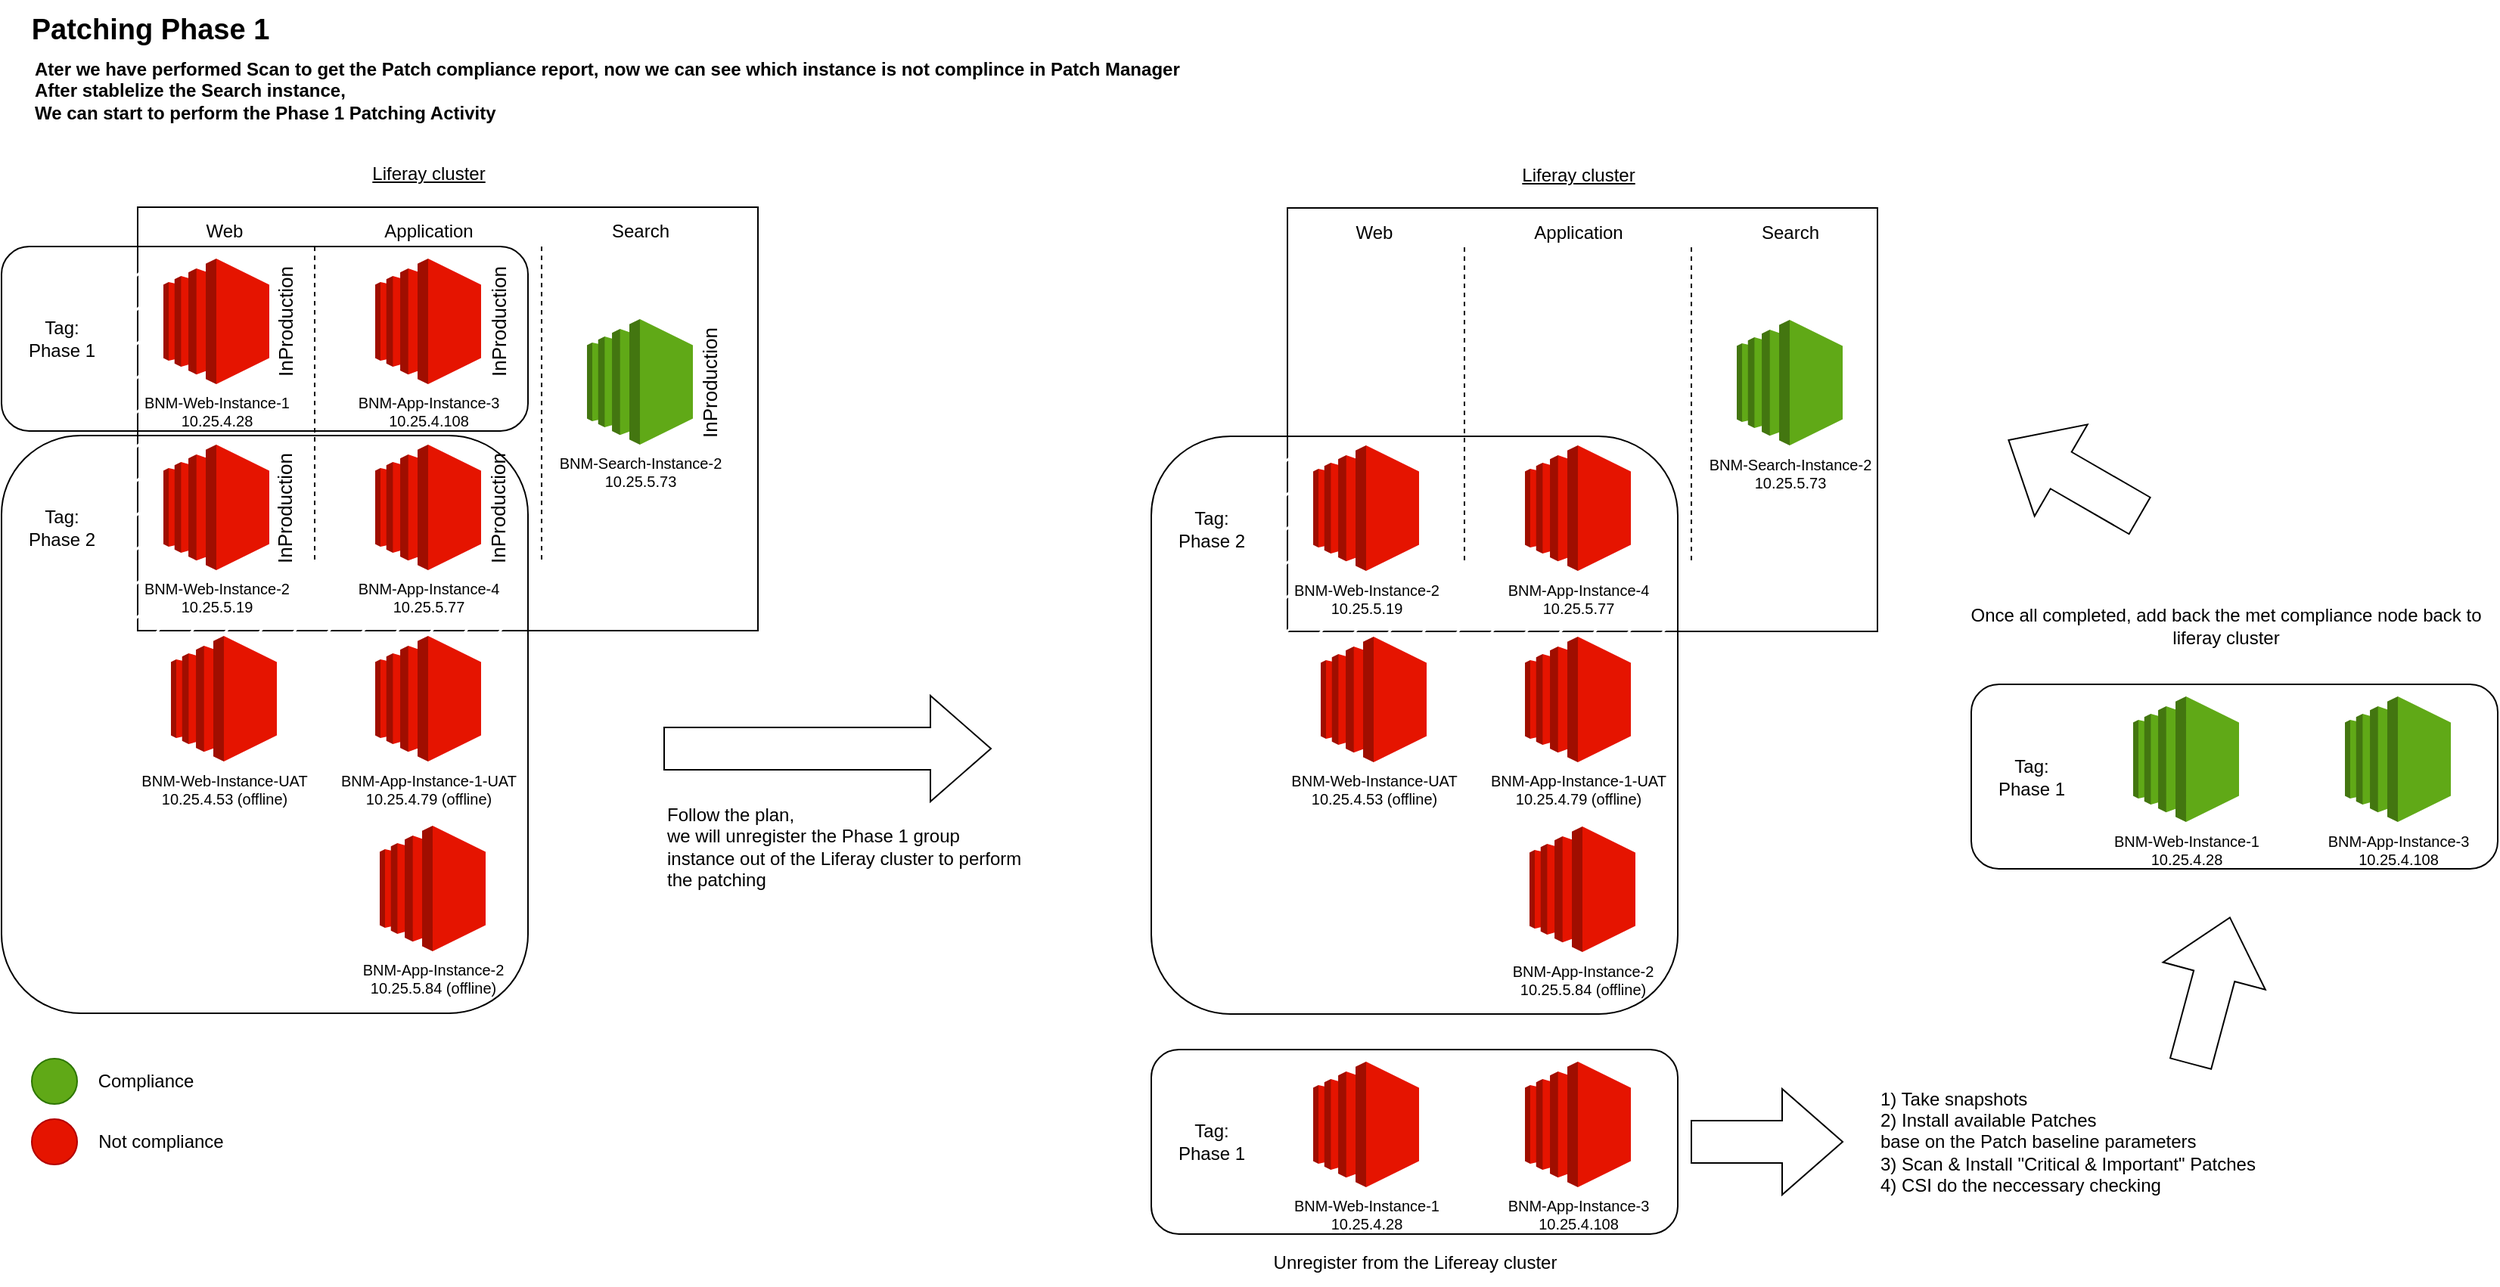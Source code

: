 <mxfile version="22.0.1" type="github">
  <diagram name="Page-1" id="cm9vaiCRCYiuwpOqDOg_">
    <mxGraphModel dx="1655" dy="920" grid="1" gridSize="10" guides="1" tooltips="1" connect="1" arrows="1" fold="1" page="1" pageScale="1" pageWidth="850" pageHeight="1100" math="0" shadow="0">
      <root>
        <mxCell id="0" />
        <mxCell id="1" parent="0" />
        <mxCell id="6DcNujYjxV_RoPzoqIRg-31" value="Ater we have performed Scan to get the Patch compliance report, now we can see which instance is not complince in Patch Manager&lt;br&gt;After stablelize the Search instance,&amp;nbsp;&lt;br&gt;We can start to perform the Phase 1 Patching Activity" style="text;html=1;align=left;verticalAlign=middle;resizable=0;points=[];autosize=1;strokeColor=none;fillColor=none;fontStyle=1" vertex="1" parent="1">
          <mxGeometry x="40" y="60" width="780" height="60" as="geometry" />
        </mxCell>
        <mxCell id="6DcNujYjxV_RoPzoqIRg-32" value="Patching Phase 1" style="text;html=1;align=center;verticalAlign=middle;resizable=0;points=[];autosize=1;strokeColor=none;fillColor=none;fontStyle=1;fontSize=19;" vertex="1" parent="1">
          <mxGeometry x="28" y="30" width="180" height="40" as="geometry" />
        </mxCell>
        <mxCell id="6DcNujYjxV_RoPzoqIRg-36" value="" style="ellipse;whiteSpace=wrap;html=1;aspect=fixed;fillColor=#60a917;fontColor=#ffffff;strokeColor=#2D7600;" vertex="1" parent="1">
          <mxGeometry x="40" y="730" width="30" height="30" as="geometry" />
        </mxCell>
        <mxCell id="6DcNujYjxV_RoPzoqIRg-37" value="" style="ellipse;whiteSpace=wrap;html=1;aspect=fixed;fillColor=#e51400;fontColor=#ffffff;strokeColor=#B20000;" vertex="1" parent="1">
          <mxGeometry x="40" y="770" width="30" height="30" as="geometry" />
        </mxCell>
        <mxCell id="6DcNujYjxV_RoPzoqIRg-42" value="Compliance" style="text;html=1;align=center;verticalAlign=middle;resizable=0;points=[];autosize=1;strokeColor=none;fillColor=none;" vertex="1" parent="1">
          <mxGeometry x="70" y="730" width="90" height="30" as="geometry" />
        </mxCell>
        <mxCell id="6DcNujYjxV_RoPzoqIRg-43" value="Not compliance" style="text;html=1;align=center;verticalAlign=middle;resizable=0;points=[];autosize=1;strokeColor=none;fillColor=none;" vertex="1" parent="1">
          <mxGeometry x="70" y="770" width="110" height="30" as="geometry" />
        </mxCell>
        <mxCell id="6DcNujYjxV_RoPzoqIRg-136" value="" style="rounded=0;whiteSpace=wrap;html=1;" vertex="1" parent="1">
          <mxGeometry x="110" y="167" width="410" height="280" as="geometry" />
        </mxCell>
        <mxCell id="6DcNujYjxV_RoPzoqIRg-137" value="" style="endArrow=none;dashed=1;html=1;rounded=0;shadow=0;" edge="1" parent="1">
          <mxGeometry width="50" height="50" relative="1" as="geometry">
            <mxPoint x="377" y="400" as="sourcePoint" />
            <mxPoint x="377" y="190" as="targetPoint" />
          </mxGeometry>
        </mxCell>
        <mxCell id="6DcNujYjxV_RoPzoqIRg-138" value="Web" style="text;html=1;align=center;verticalAlign=middle;resizable=0;points=[];autosize=1;strokeColor=none;fillColor=none;shadow=0;" vertex="1" parent="1">
          <mxGeometry x="142" y="168" width="50" height="30" as="geometry" />
        </mxCell>
        <mxCell id="6DcNujYjxV_RoPzoqIRg-139" value="Application" style="text;html=1;align=center;verticalAlign=middle;resizable=0;points=[];autosize=1;strokeColor=none;fillColor=none;shadow=0;" vertex="1" parent="1">
          <mxGeometry x="262" y="168" width="80" height="30" as="geometry" />
        </mxCell>
        <mxCell id="6DcNujYjxV_RoPzoqIRg-140" value="Search" style="text;html=1;align=center;verticalAlign=middle;resizable=0;points=[];autosize=1;strokeColor=none;fillColor=none;shadow=0;" vertex="1" parent="1">
          <mxGeometry x="412" y="168" width="60" height="30" as="geometry" />
        </mxCell>
        <mxCell id="6DcNujYjxV_RoPzoqIRg-141" value="&lt;font color=&quot;#000000&quot;&gt;BNM-Search-Instance-2&lt;br&gt;10.25.5.73&lt;/font&gt;" style="outlineConnect=0;dashed=0;verticalLabelPosition=bottom;verticalAlign=top;align=center;html=1;shape=mxgraph.aws3.ec2;fillColor=#60a917;shadow=0;fontSize=10;fontColor=#ffffff;strokeColor=#2D7600;" vertex="1" parent="1">
          <mxGeometry x="407" y="241" width="70" height="83" as="geometry" />
        </mxCell>
        <mxCell id="6DcNujYjxV_RoPzoqIRg-144" value="Liferay cluster" style="text;html=1;align=center;verticalAlign=middle;resizable=0;points=[];autosize=1;strokeColor=none;fillColor=none;fontStyle=4" vertex="1" parent="1">
          <mxGeometry x="252" y="130" width="100" height="30" as="geometry" />
        </mxCell>
        <mxCell id="6DcNujYjxV_RoPzoqIRg-145" value="" style="rounded=1;whiteSpace=wrap;html=1;fillStyle=hatch;" vertex="1" parent="1">
          <mxGeometry x="20" y="193" width="348" height="122" as="geometry" />
        </mxCell>
        <mxCell id="6DcNujYjxV_RoPzoqIRg-146" value="BNM-Web-Instance-1&lt;br&gt;10.25.4.28" style="outlineConnect=0;dashed=0;verticalLabelPosition=bottom;verticalAlign=top;align=center;html=1;shape=mxgraph.aws3.ec2;fillColor=#e51400;shadow=0;fontSize=10;fontColor=#000000;strokeColor=#B20000;labelBorderColor=none;" vertex="1" parent="1">
          <mxGeometry x="127" y="201" width="70" height="83" as="geometry" />
        </mxCell>
        <mxCell id="6DcNujYjxV_RoPzoqIRg-147" value="BNM-App-Instance-3&lt;br&gt;10.25.4.108" style="outlineConnect=0;dashed=0;verticalLabelPosition=bottom;verticalAlign=top;align=center;html=1;shape=mxgraph.aws3.ec2;fillColor=#e51400;shadow=0;fontSize=10;fontColor=#000000;strokeColor=#B20000;labelBorderColor=none;" vertex="1" parent="1">
          <mxGeometry x="267" y="201" width="70" height="83" as="geometry" />
        </mxCell>
        <mxCell id="6DcNujYjxV_RoPzoqIRg-148" value="" style="rounded=1;whiteSpace=wrap;html=1;labelBorderColor=none;fillStyle=hatch;" vertex="1" parent="1">
          <mxGeometry x="20" y="318" width="348" height="382" as="geometry" />
        </mxCell>
        <mxCell id="6DcNujYjxV_RoPzoqIRg-149" value="BNM-App-Instance-4&lt;br&gt;10.25.5.77" style="outlineConnect=0;dashed=0;verticalLabelPosition=bottom;verticalAlign=top;align=center;html=1;shape=mxgraph.aws3.ec2;fillColor=#e51400;shadow=0;fontSize=10;fontColor=#000000;strokeColor=#B20000;labelBorderColor=none;" vertex="1" parent="1">
          <mxGeometry x="267" y="324" width="70" height="83" as="geometry" />
        </mxCell>
        <mxCell id="6DcNujYjxV_RoPzoqIRg-150" value="BNM-Web-Instance-2&lt;br&gt;10.25.5.19" style="outlineConnect=0;dashed=0;verticalLabelPosition=bottom;verticalAlign=top;align=center;html=1;shape=mxgraph.aws3.ec2;fillColor=#e51400;shadow=0;fontSize=10;fontColor=#000000;strokeColor=#B20000;labelBorderColor=none;" vertex="1" parent="1">
          <mxGeometry x="127" y="324" width="70" height="83" as="geometry" />
        </mxCell>
        <mxCell id="6DcNujYjxV_RoPzoqIRg-151" value="Tag: Phase 1" style="text;html=1;strokeColor=none;fillColor=none;align=center;verticalAlign=middle;whiteSpace=wrap;rounded=0;" vertex="1" parent="1">
          <mxGeometry x="30" y="239" width="60" height="30" as="geometry" />
        </mxCell>
        <mxCell id="6DcNujYjxV_RoPzoqIRg-152" value="Tag: Phase 2" style="text;html=1;strokeColor=none;fillColor=none;align=center;verticalAlign=middle;whiteSpace=wrap;rounded=0;" vertex="1" parent="1">
          <mxGeometry x="30" y="364" width="60" height="30" as="geometry" />
        </mxCell>
        <mxCell id="6DcNujYjxV_RoPzoqIRg-153" value="BNM-App-Instance-1-UAT&lt;br&gt;10.25.4.79 (offline)" style="outlineConnect=0;dashed=0;verticalLabelPosition=bottom;verticalAlign=top;align=center;html=1;shape=mxgraph.aws3.ec2;fillColor=#e51400;shadow=0;fontSize=10;fontColor=#000000;strokeColor=#B20000;labelBorderColor=none;" vertex="1" parent="1">
          <mxGeometry x="267" y="450.5" width="70" height="83" as="geometry" />
        </mxCell>
        <mxCell id="6DcNujYjxV_RoPzoqIRg-154" value="BNM-Web-Instance-UAT&lt;br&gt;10.25.4.53 (offline)" style="outlineConnect=0;dashed=0;verticalLabelPosition=bottom;verticalAlign=top;align=center;html=1;shape=mxgraph.aws3.ec2;fillColor=#e51400;shadow=0;fontSize=10;fontColor=#000000;strokeColor=#B20000;labelBorderColor=none;" vertex="1" parent="1">
          <mxGeometry x="132" y="450.5" width="70" height="83" as="geometry" />
        </mxCell>
        <mxCell id="6DcNujYjxV_RoPzoqIRg-155" value="BNM-App-Instance-2&lt;br&gt;10.25.5.84 (offline)" style="outlineConnect=0;dashed=0;verticalLabelPosition=bottom;verticalAlign=top;align=center;html=1;shape=mxgraph.aws3.ec2;fillColor=#e51400;shadow=0;fontSize=10;fontColor=#000000;strokeColor=#B20000;labelBorderColor=none;" vertex="1" parent="1">
          <mxGeometry x="270" y="576" width="70" height="83" as="geometry" />
        </mxCell>
        <mxCell id="6DcNujYjxV_RoPzoqIRg-156" value="" style="endArrow=none;dashed=1;html=1;rounded=0;shadow=0;" edge="1" parent="1">
          <mxGeometry width="50" height="50" relative="1" as="geometry">
            <mxPoint x="227" y="400" as="sourcePoint" />
            <mxPoint x="227" y="190" as="targetPoint" />
          </mxGeometry>
        </mxCell>
        <mxCell id="6DcNujYjxV_RoPzoqIRg-160" value="Follow the plan,&amp;nbsp;&lt;br&gt;we will unregister the Phase 1 group&amp;nbsp;&lt;br&gt;instance out of the Liferay cluster to perform&amp;nbsp;&lt;br&gt;the patching" style="text;html=1;align=left;verticalAlign=middle;resizable=0;points=[];autosize=1;strokeColor=none;fillColor=none;" vertex="1" parent="1">
          <mxGeometry x="458" y="554.5" width="260" height="70" as="geometry" />
        </mxCell>
        <mxCell id="6DcNujYjxV_RoPzoqIRg-161" value="" style="rounded=0;whiteSpace=wrap;html=1;" vertex="1" parent="1">
          <mxGeometry x="870" y="167.5" width="390" height="280" as="geometry" />
        </mxCell>
        <mxCell id="6DcNujYjxV_RoPzoqIRg-162" value="" style="endArrow=none;dashed=1;html=1;rounded=0;shadow=0;" edge="1" parent="1">
          <mxGeometry width="50" height="50" relative="1" as="geometry">
            <mxPoint x="1137" y="400.5" as="sourcePoint" />
            <mxPoint x="1137" y="190.5" as="targetPoint" />
          </mxGeometry>
        </mxCell>
        <mxCell id="6DcNujYjxV_RoPzoqIRg-163" value="Web" style="text;html=1;align=center;verticalAlign=middle;resizable=0;points=[];autosize=1;strokeColor=none;fillColor=none;shadow=0;" vertex="1" parent="1">
          <mxGeometry x="902" y="168.5" width="50" height="30" as="geometry" />
        </mxCell>
        <mxCell id="6DcNujYjxV_RoPzoqIRg-164" value="Application" style="text;html=1;align=center;verticalAlign=middle;resizable=0;points=[];autosize=1;strokeColor=none;fillColor=none;shadow=0;" vertex="1" parent="1">
          <mxGeometry x="1022" y="168.5" width="80" height="30" as="geometry" />
        </mxCell>
        <mxCell id="6DcNujYjxV_RoPzoqIRg-165" value="Search" style="text;html=1;align=center;verticalAlign=middle;resizable=0;points=[];autosize=1;strokeColor=none;fillColor=none;shadow=0;" vertex="1" parent="1">
          <mxGeometry x="1172" y="168.5" width="60" height="30" as="geometry" />
        </mxCell>
        <mxCell id="6DcNujYjxV_RoPzoqIRg-166" value="&lt;font color=&quot;#000000&quot;&gt;BNM-Search-Instance-2&lt;br&gt;10.25.5.73&lt;/font&gt;" style="outlineConnect=0;dashed=0;verticalLabelPosition=bottom;verticalAlign=top;align=center;html=1;shape=mxgraph.aws3.ec2;fillColor=#60a917;shadow=0;fontSize=10;fontColor=#ffffff;strokeColor=#2D7600;" vertex="1" parent="1">
          <mxGeometry x="1167" y="241.5" width="70" height="83" as="geometry" />
        </mxCell>
        <mxCell id="6DcNujYjxV_RoPzoqIRg-167" value="Liferay cluster" style="text;html=1;align=center;verticalAlign=middle;resizable=0;points=[];autosize=1;strokeColor=none;fillColor=none;fontStyle=4" vertex="1" parent="1">
          <mxGeometry x="1012" y="130.5" width="100" height="30" as="geometry" />
        </mxCell>
        <mxCell id="6DcNujYjxV_RoPzoqIRg-168" value="" style="rounded=1;whiteSpace=wrap;html=1;" vertex="1" parent="1">
          <mxGeometry x="780" y="724" width="348" height="122" as="geometry" />
        </mxCell>
        <mxCell id="6DcNujYjxV_RoPzoqIRg-169" value="BNM-Web-Instance-1&lt;br&gt;10.25.4.28" style="outlineConnect=0;dashed=0;verticalLabelPosition=bottom;verticalAlign=top;align=center;html=1;shape=mxgraph.aws3.ec2;fillColor=#e51400;shadow=0;fontSize=10;fontColor=#000000;strokeColor=#B20000;labelBorderColor=none;" vertex="1" parent="1">
          <mxGeometry x="887" y="732" width="70" height="83" as="geometry" />
        </mxCell>
        <mxCell id="6DcNujYjxV_RoPzoqIRg-170" value="BNM-App-Instance-3&lt;br&gt;10.25.4.108" style="outlineConnect=0;dashed=0;verticalLabelPosition=bottom;verticalAlign=top;align=center;html=1;shape=mxgraph.aws3.ec2;fillColor=#e51400;shadow=0;fontSize=10;fontColor=#000000;strokeColor=#B20000;labelBorderColor=none;" vertex="1" parent="1">
          <mxGeometry x="1027" y="732" width="70" height="83" as="geometry" />
        </mxCell>
        <mxCell id="6DcNujYjxV_RoPzoqIRg-171" value="" style="rounded=1;whiteSpace=wrap;html=1;labelBorderColor=none;fillStyle=hatch;" vertex="1" parent="1">
          <mxGeometry x="780" y="318.5" width="348" height="382" as="geometry" />
        </mxCell>
        <mxCell id="6DcNujYjxV_RoPzoqIRg-172" value="BNM-App-Instance-4&lt;br&gt;10.25.5.77" style="outlineConnect=0;dashed=0;verticalLabelPosition=bottom;verticalAlign=top;align=center;html=1;shape=mxgraph.aws3.ec2;fillColor=#e51400;shadow=0;fontSize=10;fontColor=#000000;strokeColor=#B20000;labelBorderColor=none;" vertex="1" parent="1">
          <mxGeometry x="1027" y="324.5" width="70" height="83" as="geometry" />
        </mxCell>
        <mxCell id="6DcNujYjxV_RoPzoqIRg-173" value="BNM-Web-Instance-2&lt;br&gt;10.25.5.19" style="outlineConnect=0;dashed=0;verticalLabelPosition=bottom;verticalAlign=top;align=center;html=1;shape=mxgraph.aws3.ec2;fillColor=#e51400;shadow=0;fontSize=10;fontColor=#000000;strokeColor=#B20000;labelBorderColor=none;" vertex="1" parent="1">
          <mxGeometry x="887" y="324.5" width="70" height="83" as="geometry" />
        </mxCell>
        <mxCell id="6DcNujYjxV_RoPzoqIRg-174" value="Tag: Phase 1" style="text;html=1;strokeColor=none;fillColor=none;align=center;verticalAlign=middle;whiteSpace=wrap;rounded=0;" vertex="1" parent="1">
          <mxGeometry x="790" y="770" width="60" height="30" as="geometry" />
        </mxCell>
        <mxCell id="6DcNujYjxV_RoPzoqIRg-175" value="Tag: Phase 2" style="text;html=1;strokeColor=none;fillColor=none;align=center;verticalAlign=middle;whiteSpace=wrap;rounded=0;" vertex="1" parent="1">
          <mxGeometry x="790" y="365" width="60" height="30" as="geometry" />
        </mxCell>
        <mxCell id="6DcNujYjxV_RoPzoqIRg-176" value="BNM-App-Instance-1-UAT&lt;br&gt;10.25.4.79 (offline)" style="outlineConnect=0;dashed=0;verticalLabelPosition=bottom;verticalAlign=top;align=center;html=1;shape=mxgraph.aws3.ec2;fillColor=#e51400;shadow=0;fontSize=10;fontColor=#000000;strokeColor=#B20000;labelBorderColor=none;" vertex="1" parent="1">
          <mxGeometry x="1027" y="451" width="70" height="83" as="geometry" />
        </mxCell>
        <mxCell id="6DcNujYjxV_RoPzoqIRg-177" value="BNM-Web-Instance-UAT&lt;br&gt;10.25.4.53 (offline)" style="outlineConnect=0;dashed=0;verticalLabelPosition=bottom;verticalAlign=top;align=center;html=1;shape=mxgraph.aws3.ec2;fillColor=#e51400;shadow=0;fontSize=10;fontColor=#000000;strokeColor=#B20000;labelBorderColor=none;" vertex="1" parent="1">
          <mxGeometry x="892" y="451" width="70" height="83" as="geometry" />
        </mxCell>
        <mxCell id="6DcNujYjxV_RoPzoqIRg-178" value="BNM-App-Instance-2&lt;br&gt;10.25.5.84 (offline)" style="outlineConnect=0;dashed=0;verticalLabelPosition=bottom;verticalAlign=top;align=center;html=1;shape=mxgraph.aws3.ec2;fillColor=#e51400;shadow=0;fontSize=10;fontColor=#000000;strokeColor=#B20000;labelBorderColor=none;" vertex="1" parent="1">
          <mxGeometry x="1030" y="576.5" width="70" height="83" as="geometry" />
        </mxCell>
        <mxCell id="6DcNujYjxV_RoPzoqIRg-179" value="" style="endArrow=none;dashed=1;html=1;rounded=0;shadow=0;" edge="1" parent="1">
          <mxGeometry width="50" height="50" relative="1" as="geometry">
            <mxPoint x="987" y="400.5" as="sourcePoint" />
            <mxPoint x="987" y="190.5" as="targetPoint" />
          </mxGeometry>
        </mxCell>
        <mxCell id="6DcNujYjxV_RoPzoqIRg-187" value="1) Take snapshots&lt;br&gt;2) Install available Patches &lt;br&gt;base on the Patch baseline parameters&lt;br&gt;3) Scan &amp;amp; Install &quot;Critical &amp;amp; Important&quot; Patches&lt;br&gt;4) CSI do the neccessary checking&amp;nbsp;" style="text;html=1;align=left;verticalAlign=middle;resizable=0;points=[];autosize=1;strokeColor=none;fillColor=none;" vertex="1" parent="1">
          <mxGeometry x="1260" y="740" width="270" height="90" as="geometry" />
        </mxCell>
        <mxCell id="6DcNujYjxV_RoPzoqIRg-188" value="" style="rounded=1;whiteSpace=wrap;html=1;" vertex="1" parent="1">
          <mxGeometry x="1322" y="482.5" width="348" height="122" as="geometry" />
        </mxCell>
        <mxCell id="6DcNujYjxV_RoPzoqIRg-189" value="BNM-Web-Instance-1&lt;br&gt;10.25.4.28" style="outlineConnect=0;dashed=0;verticalLabelPosition=bottom;verticalAlign=top;align=center;html=1;shape=mxgraph.aws3.ec2;fillColor=#60a917;shadow=0;fontSize=10;fontColor=#000000;strokeColor=#2D7600;labelBorderColor=none;labelBackgroundColor=none;" vertex="1" parent="1">
          <mxGeometry x="1429" y="490.5" width="70" height="83" as="geometry" />
        </mxCell>
        <mxCell id="6DcNujYjxV_RoPzoqIRg-190" value="BNM-App-Instance-3&lt;br&gt;10.25.4.108" style="outlineConnect=0;dashed=0;verticalLabelPosition=bottom;verticalAlign=top;align=center;html=1;shape=mxgraph.aws3.ec2;fillColor=#60a917;shadow=0;fontSize=10;fontColor=#000000;strokeColor=#2D7600;labelBorderColor=none;" vertex="1" parent="1">
          <mxGeometry x="1569" y="490.5" width="70" height="83" as="geometry" />
        </mxCell>
        <mxCell id="6DcNujYjxV_RoPzoqIRg-191" value="Tag: Phase 1" style="text;html=1;strokeColor=none;fillColor=none;align=center;verticalAlign=middle;whiteSpace=wrap;rounded=0;" vertex="1" parent="1">
          <mxGeometry x="1332" y="528.5" width="60" height="30" as="geometry" />
        </mxCell>
        <mxCell id="6DcNujYjxV_RoPzoqIRg-193" value="Unregister from the Lifereay cluster" style="text;html=1;align=center;verticalAlign=middle;resizable=0;points=[];autosize=1;strokeColor=none;fillColor=none;" vertex="1" parent="1">
          <mxGeometry x="849" y="850" width="210" height="30" as="geometry" />
        </mxCell>
        <mxCell id="6DcNujYjxV_RoPzoqIRg-195" value="Once all completed, add back the met compliance node back to&lt;br&gt;liferay cluster" style="text;html=1;align=center;verticalAlign=middle;resizable=0;points=[];autosize=1;strokeColor=none;fillColor=none;" vertex="1" parent="1">
          <mxGeometry x="1310" y="424" width="360" height="40" as="geometry" />
        </mxCell>
        <mxCell id="6DcNujYjxV_RoPzoqIRg-412" value="InProduction" style="text;html=1;strokeColor=none;fillColor=none;align=center;verticalAlign=middle;whiteSpace=wrap;rounded=0;rotation=-90;fontSize=13;" vertex="1" parent="1">
          <mxGeometry x="458" y="268" width="60" height="30" as="geometry" />
        </mxCell>
        <mxCell id="6DcNujYjxV_RoPzoqIRg-414" value="" style="html=1;shadow=0;dashed=0;align=center;verticalAlign=middle;shape=mxgraph.arrows2.arrow;dy=0.6;dx=40;notch=0;" vertex="1" parent="1">
          <mxGeometry x="458" y="490" width="216" height="70" as="geometry" />
        </mxCell>
        <mxCell id="6DcNujYjxV_RoPzoqIRg-415" value="InProduction" style="text;html=1;strokeColor=none;fillColor=none;align=center;verticalAlign=middle;whiteSpace=wrap;rounded=0;rotation=-90;fontSize=13;" vertex="1" parent="1">
          <mxGeometry x="318" y="227.5" width="60" height="30" as="geometry" />
        </mxCell>
        <mxCell id="6DcNujYjxV_RoPzoqIRg-416" value="InProduction" style="text;html=1;strokeColor=none;fillColor=none;align=center;verticalAlign=middle;whiteSpace=wrap;rounded=0;rotation=-90;fontSize=13;" vertex="1" parent="1">
          <mxGeometry x="177" y="227.5" width="60" height="30" as="geometry" />
        </mxCell>
        <mxCell id="6DcNujYjxV_RoPzoqIRg-417" value="InProduction" style="text;html=1;strokeColor=none;fillColor=none;align=center;verticalAlign=middle;whiteSpace=wrap;rounded=0;rotation=-90;fontSize=13;" vertex="1" parent="1">
          <mxGeometry x="177" y="351" width="60" height="30" as="geometry" />
        </mxCell>
        <mxCell id="6DcNujYjxV_RoPzoqIRg-420" value="InProduction" style="text;html=1;strokeColor=none;fillColor=none;align=center;verticalAlign=middle;whiteSpace=wrap;rounded=0;rotation=-90;fontSize=13;" vertex="1" parent="1">
          <mxGeometry x="318" y="351" width="60" height="30" as="geometry" />
        </mxCell>
        <mxCell id="6DcNujYjxV_RoPzoqIRg-424" value="" style="html=1;shadow=0;dashed=0;align=center;verticalAlign=middle;shape=mxgraph.arrows2.arrow;dy=0.6;dx=40;notch=0;" vertex="1" parent="1">
          <mxGeometry x="1137" y="750" width="100" height="70" as="geometry" />
        </mxCell>
        <mxCell id="6DcNujYjxV_RoPzoqIRg-425" value="" style="html=1;shadow=0;dashed=0;align=center;verticalAlign=middle;shape=mxgraph.arrows2.arrow;dy=0.6;dx=40;notch=0;rotation=-75;" vertex="1" parent="1">
          <mxGeometry x="1430" y="650" width="100" height="70" as="geometry" />
        </mxCell>
        <mxCell id="6DcNujYjxV_RoPzoqIRg-428" value="" style="html=1;shadow=0;dashed=0;align=center;verticalAlign=middle;shape=mxgraph.arrows2.arrow;dy=0.6;dx=40;notch=0;rotation=-150;" vertex="1" parent="1">
          <mxGeometry x="1340" y="311" width="100" height="70" as="geometry" />
        </mxCell>
      </root>
    </mxGraphModel>
  </diagram>
</mxfile>
